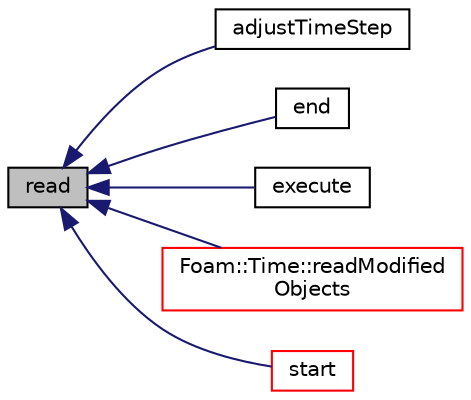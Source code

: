 digraph "read"
{
  bgcolor="transparent";
  edge [fontname="Helvetica",fontsize="10",labelfontname="Helvetica",labelfontsize="10"];
  node [fontname="Helvetica",fontsize="10",shape=record];
  rankdir="LR";
  Node1726 [label="read",height=0.2,width=0.4,color="black", fillcolor="grey75", style="filled", fontcolor="black"];
  Node1726 -> Node1727 [dir="back",color="midnightblue",fontsize="10",style="solid",fontname="Helvetica"];
  Node1727 [label="adjustTimeStep",height=0.2,width=0.4,color="black",URL="$a27221.html#a8a88aad980720a56ff0ff3254f885bf9",tooltip="Called at the end of Time::adjustDeltaT() if adjustTime is true. "];
  Node1726 -> Node1728 [dir="back",color="midnightblue",fontsize="10",style="solid",fontname="Helvetica"];
  Node1728 [label="end",height=0.2,width=0.4,color="black",URL="$a27221.html#af545ab12986d2fe462f1013c3bafb5f3",tooltip="Called when Time::run() determines that the time-loop exits. "];
  Node1726 -> Node1729 [dir="back",color="midnightblue",fontsize="10",style="solid",fontname="Helvetica"];
  Node1729 [label="execute",height=0.2,width=0.4,color="black",URL="$a27221.html#ae006844a02161d12182ab372ca5c257b",tooltip="Called at each ++ or += of the time-loop. "];
  Node1726 -> Node1730 [dir="back",color="midnightblue",fontsize="10",style="solid",fontname="Helvetica"];
  Node1730 [label="Foam::Time::readModified\lObjects",height=0.2,width=0.4,color="red",URL="$a27457.html#ad42b9316f3704237d26cd99245d49d61",tooltip="Read the objects that have been modified. "];
  Node1726 -> Node3613 [dir="back",color="midnightblue",fontsize="10",style="solid",fontname="Helvetica"];
  Node3613 [label="start",height=0.2,width=0.4,color="red",URL="$a27221.html#aad5997aaaa2d622f0ca57f8b24a51a7b",tooltip="Called at the start of the time-loop. "];
}
